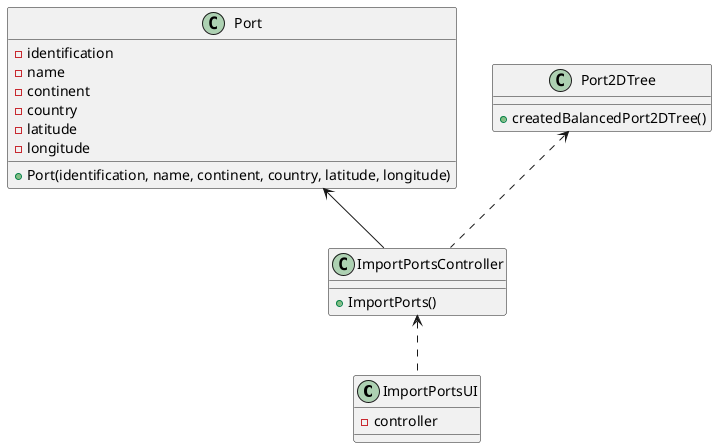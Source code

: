 @startuml
'https://plantuml.com/class-diagram

class ImportPortsUI {
- controller
}

class ImportPortsController {
+ ImportPorts()
}

class Port {
- identification
- name
- continent
- country
- latitude
- longitude
+ Port(identification, name, continent, country, latitude, longitude)
}

class Port2DTree {
+ createdBalancedPort2DTree()
}

ImportPortsController <.. ImportPortsUI
Port2DTree <.. ImportPortsController
Port <-- ImportPortsController

@enduml